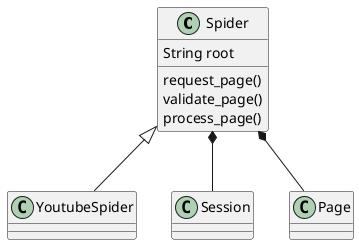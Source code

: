 @startuml
Spider <|-- YoutubeSpider
Spider *-- Session
Spider *-- Page


Spider : String root
Spider : request_page()
Spider : validate_page()
Spider : process_page()


@enduml

